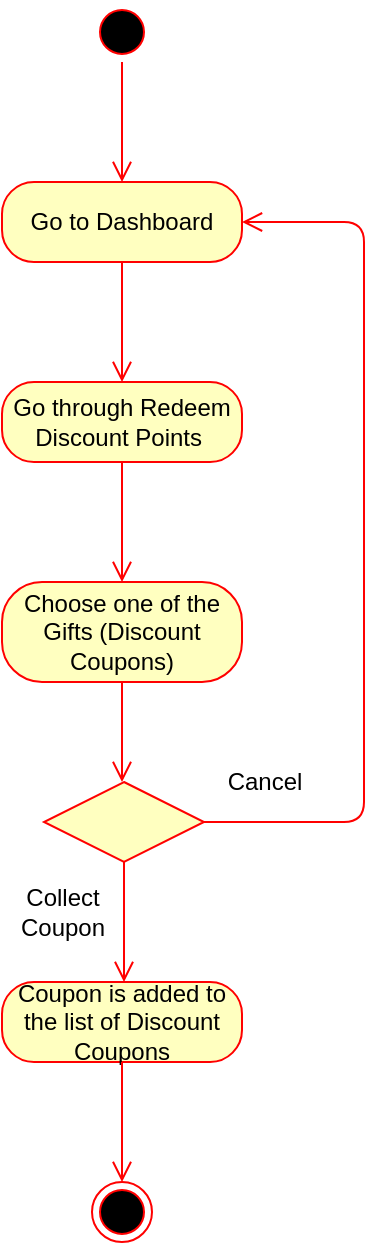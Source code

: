 <mxfile version="13.0.9" type="github">
  <diagram id="K9Q54oz61NSG5GpG4s-A" name="Page-1">
    <mxGraphModel dx="782" dy="469" grid="1" gridSize="10" guides="1" tooltips="1" connect="1" arrows="1" fold="1" page="1" pageScale="1" pageWidth="827" pageHeight="1169" math="0" shadow="0">
      <root>
        <mxCell id="0" />
        <mxCell id="1" parent="0" />
        <mxCell id="h-1OxlsRL0A84Ij7FyJQ-1" value="" style="ellipse;html=1;shape=startState;fillColor=#000000;strokeColor=#ff0000;" vertex="1" parent="1">
          <mxGeometry x="384" y="10" width="30" height="30" as="geometry" />
        </mxCell>
        <mxCell id="h-1OxlsRL0A84Ij7FyJQ-2" value="" style="edgeStyle=orthogonalEdgeStyle;html=1;verticalAlign=bottom;endArrow=open;endSize=8;strokeColor=#ff0000;" edge="1" source="h-1OxlsRL0A84Ij7FyJQ-1" parent="1">
          <mxGeometry relative="1" as="geometry">
            <mxPoint x="399" y="100" as="targetPoint" />
          </mxGeometry>
        </mxCell>
        <mxCell id="h-1OxlsRL0A84Ij7FyJQ-3" value="Go to Dashboard" style="rounded=1;whiteSpace=wrap;html=1;arcSize=40;fontColor=#000000;fillColor=#ffffc0;strokeColor=#ff0000;" vertex="1" parent="1">
          <mxGeometry x="339" y="100" width="120" height="40" as="geometry" />
        </mxCell>
        <mxCell id="h-1OxlsRL0A84Ij7FyJQ-4" value="" style="edgeStyle=orthogonalEdgeStyle;html=1;verticalAlign=bottom;endArrow=open;endSize=8;strokeColor=#ff0000;" edge="1" source="h-1OxlsRL0A84Ij7FyJQ-3" parent="1">
          <mxGeometry relative="1" as="geometry">
            <mxPoint x="399" y="200" as="targetPoint" />
          </mxGeometry>
        </mxCell>
        <mxCell id="h-1OxlsRL0A84Ij7FyJQ-5" value="Go through Redeem Discount Points&amp;nbsp;" style="rounded=1;whiteSpace=wrap;html=1;arcSize=40;fontColor=#000000;fillColor=#ffffc0;strokeColor=#ff0000;" vertex="1" parent="1">
          <mxGeometry x="339" y="200" width="120" height="40" as="geometry" />
        </mxCell>
        <mxCell id="h-1OxlsRL0A84Ij7FyJQ-6" value="" style="edgeStyle=orthogonalEdgeStyle;html=1;verticalAlign=bottom;endArrow=open;endSize=8;strokeColor=#ff0000;" edge="1" source="h-1OxlsRL0A84Ij7FyJQ-5" parent="1">
          <mxGeometry relative="1" as="geometry">
            <mxPoint x="399" y="300" as="targetPoint" />
          </mxGeometry>
        </mxCell>
        <mxCell id="h-1OxlsRL0A84Ij7FyJQ-7" value="Choose one of the Gifts (Discount Coupons)" style="rounded=1;whiteSpace=wrap;html=1;arcSize=40;fontColor=#000000;fillColor=#ffffc0;strokeColor=#ff0000;" vertex="1" parent="1">
          <mxGeometry x="339" y="300" width="120" height="50" as="geometry" />
        </mxCell>
        <mxCell id="h-1OxlsRL0A84Ij7FyJQ-8" value="" style="edgeStyle=orthogonalEdgeStyle;html=1;verticalAlign=bottom;endArrow=open;endSize=8;strokeColor=#ff0000;" edge="1" source="h-1OxlsRL0A84Ij7FyJQ-7" parent="1">
          <mxGeometry relative="1" as="geometry">
            <mxPoint x="399" y="400" as="targetPoint" />
          </mxGeometry>
        </mxCell>
        <mxCell id="h-1OxlsRL0A84Ij7FyJQ-9" value="" style="rhombus;whiteSpace=wrap;html=1;fillColor=#ffffc0;strokeColor=#ff0000;" vertex="1" parent="1">
          <mxGeometry x="360" y="400" width="80" height="40" as="geometry" />
        </mxCell>
        <mxCell id="h-1OxlsRL0A84Ij7FyJQ-10" value="" style="edgeStyle=orthogonalEdgeStyle;html=1;align=left;verticalAlign=bottom;endArrow=open;endSize=8;strokeColor=#ff0000;entryX=1;entryY=0.5;entryDx=0;entryDy=0;" edge="1" source="h-1OxlsRL0A84Ij7FyJQ-9" parent="1" target="h-1OxlsRL0A84Ij7FyJQ-3">
          <mxGeometry x="-1" relative="1" as="geometry">
            <mxPoint x="530" y="120" as="targetPoint" />
            <Array as="points">
              <mxPoint x="520" y="420" />
              <mxPoint x="520" y="120" />
            </Array>
          </mxGeometry>
        </mxCell>
        <mxCell id="h-1OxlsRL0A84Ij7FyJQ-11" value="" style="edgeStyle=orthogonalEdgeStyle;html=1;align=left;verticalAlign=top;endArrow=open;endSize=8;strokeColor=#ff0000;" edge="1" source="h-1OxlsRL0A84Ij7FyJQ-9" parent="1">
          <mxGeometry x="1" y="71" relative="1" as="geometry">
            <mxPoint x="400" y="500" as="targetPoint" />
            <mxPoint x="-61" y="70" as="offset" />
          </mxGeometry>
        </mxCell>
        <mxCell id="h-1OxlsRL0A84Ij7FyJQ-13" value="Collect&lt;br&gt;Coupon" style="text;html=1;align=center;verticalAlign=middle;resizable=0;points=[];autosize=1;" vertex="1" parent="1">
          <mxGeometry x="339" y="450" width="60" height="30" as="geometry" />
        </mxCell>
        <mxCell id="h-1OxlsRL0A84Ij7FyJQ-15" value="Cancel" style="text;html=1;align=center;verticalAlign=middle;resizable=0;points=[];autosize=1;" vertex="1" parent="1">
          <mxGeometry x="445" y="390" width="50" height="20" as="geometry" />
        </mxCell>
        <mxCell id="h-1OxlsRL0A84Ij7FyJQ-16" value="Coupon is added to the list of Discount Coupons" style="rounded=1;whiteSpace=wrap;html=1;arcSize=40;fontColor=#000000;fillColor=#ffffc0;strokeColor=#ff0000;" vertex="1" parent="1">
          <mxGeometry x="339" y="500" width="120" height="40" as="geometry" />
        </mxCell>
        <mxCell id="h-1OxlsRL0A84Ij7FyJQ-17" value="" style="edgeStyle=orthogonalEdgeStyle;html=1;verticalAlign=bottom;endArrow=open;endSize=8;strokeColor=#ff0000;" edge="1" source="h-1OxlsRL0A84Ij7FyJQ-16" parent="1">
          <mxGeometry relative="1" as="geometry">
            <mxPoint x="399" y="600" as="targetPoint" />
          </mxGeometry>
        </mxCell>
        <mxCell id="h-1OxlsRL0A84Ij7FyJQ-18" value="" style="ellipse;html=1;shape=endState;fillColor=#000000;strokeColor=#ff0000;" vertex="1" parent="1">
          <mxGeometry x="384" y="600" width="30" height="30" as="geometry" />
        </mxCell>
      </root>
    </mxGraphModel>
  </diagram>
</mxfile>
